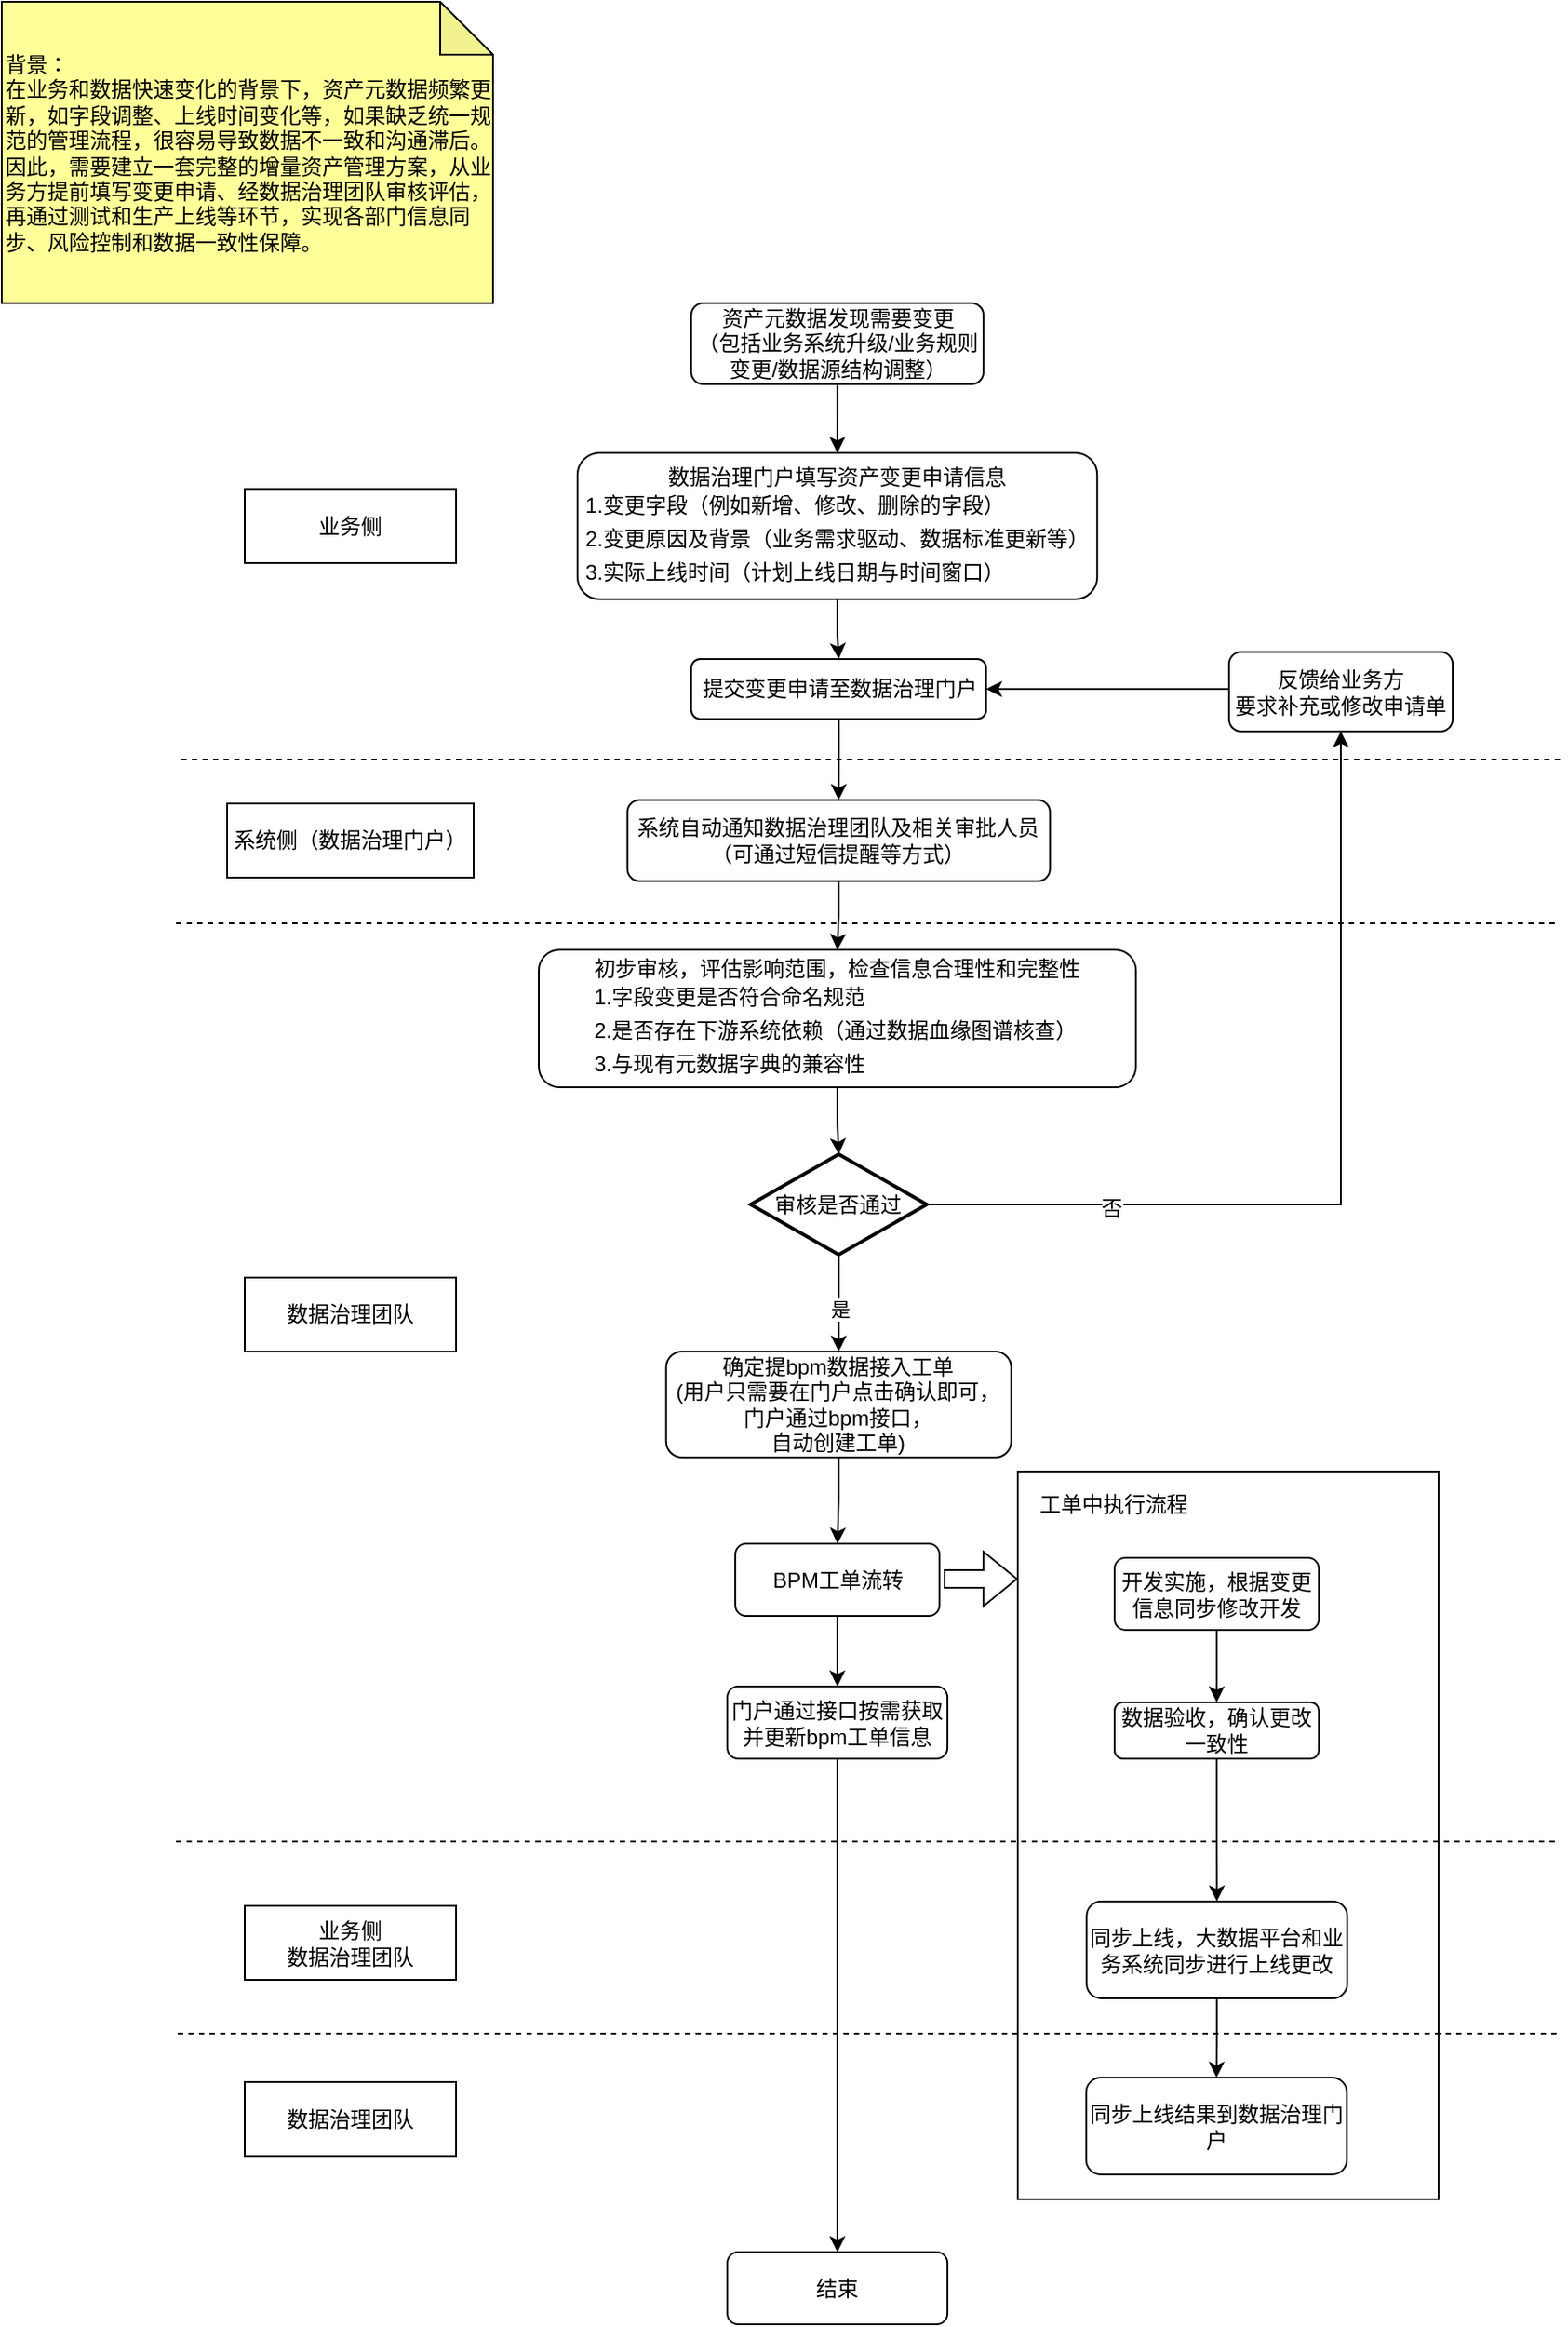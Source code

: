 <mxfile version="26.2.13">
  <diagram id="C5RBs43oDa-KdzZeNtuy" name="Page-1">
    <mxGraphModel dx="788" dy="425" grid="0" gridSize="10" guides="1" tooltips="1" connect="1" arrows="1" fold="1" page="1" pageScale="1" pageWidth="2339" pageHeight="3300" math="0" shadow="0">
      <root>
        <mxCell id="WIyWlLk6GJQsqaUBKTNV-0" />
        <mxCell id="WIyWlLk6GJQsqaUBKTNV-1" parent="WIyWlLk6GJQsqaUBKTNV-0" />
        <mxCell id="uE6GlCdrY6gSvJG15fpW-29" style="edgeStyle=orthogonalEdgeStyle;rounded=0;orthogonalLoop=1;jettySize=auto;html=1;fontFamily=Helvetica;fontSize=12;fontColor=default;" parent="WIyWlLk6GJQsqaUBKTNV-1" source="uE6GlCdrY6gSvJG15fpW-1" target="uE6GlCdrY6gSvJG15fpW-27" edge="1">
          <mxGeometry relative="1" as="geometry" />
        </mxCell>
        <mxCell id="uE6GlCdrY6gSvJG15fpW-1" value="&lt;font&gt;资产元数据发现需要变更&lt;/font&gt;&lt;div&gt;&lt;span&gt;&lt;font&gt;（包括&lt;span style=&quot;text-align: left;&quot;&gt;业务系统升级/业务规则变更/数据源结构调整&lt;/span&gt;）&lt;/font&gt;&lt;/span&gt;&lt;/div&gt;" style="rounded=1;whiteSpace=wrap;html=1;" parent="WIyWlLk6GJQsqaUBKTNV-1" vertex="1">
          <mxGeometry x="418.57" y="187" width="166" height="46" as="geometry" />
        </mxCell>
        <mxCell id="uE6GlCdrY6gSvJG15fpW-31" style="edgeStyle=orthogonalEdgeStyle;rounded=0;orthogonalLoop=1;jettySize=auto;html=1;fontFamily=Helvetica;fontSize=12;fontColor=default;" parent="WIyWlLk6GJQsqaUBKTNV-1" source="uE6GlCdrY6gSvJG15fpW-3" target="uE6GlCdrY6gSvJG15fpW-4" edge="1">
          <mxGeometry relative="1" as="geometry" />
        </mxCell>
        <mxCell id="uE6GlCdrY6gSvJG15fpW-3" value="提交变更申请至数据治理门户" style="rounded=1;whiteSpace=wrap;html=1;" parent="WIyWlLk6GJQsqaUBKTNV-1" vertex="1">
          <mxGeometry x="418.57" y="389" width="167.5" height="34" as="geometry" />
        </mxCell>
        <mxCell id="uE6GlCdrY6gSvJG15fpW-32" style="edgeStyle=orthogonalEdgeStyle;rounded=0;orthogonalLoop=1;jettySize=auto;html=1;fontFamily=Helvetica;fontSize=12;fontColor=default;" parent="WIyWlLk6GJQsqaUBKTNV-1" source="uE6GlCdrY6gSvJG15fpW-4" target="uE6GlCdrY6gSvJG15fpW-5" edge="1">
          <mxGeometry relative="1" as="geometry" />
        </mxCell>
        <mxCell id="uE6GlCdrY6gSvJG15fpW-4" value="系统自动通知数据治理团队及相关审批人员（可通过短信提醒等方式）" style="rounded=1;whiteSpace=wrap;html=1;" parent="WIyWlLk6GJQsqaUBKTNV-1" vertex="1">
          <mxGeometry x="382.32" y="469" width="240" height="46" as="geometry" />
        </mxCell>
        <mxCell id="uE6GlCdrY6gSvJG15fpW-33" style="edgeStyle=orthogonalEdgeStyle;rounded=0;orthogonalLoop=1;jettySize=auto;html=1;fontFamily=Helvetica;fontSize=12;fontColor=default;" parent="WIyWlLk6GJQsqaUBKTNV-1" source="uE6GlCdrY6gSvJG15fpW-5" target="uE6GlCdrY6gSvJG15fpW-8" edge="1">
          <mxGeometry relative="1" as="geometry" />
        </mxCell>
        <mxCell id="uE6GlCdrY6gSvJG15fpW-5" value="&lt;font face=&quot;Helvetica&quot; style=&quot;background-color: light-dark(#ffffff, var(--ge-dark-color, #121212));&quot;&gt;初步审核，评估影响范围，检查信息合理性和完整性&lt;/font&gt;&lt;div&gt;&lt;div style=&quot;line-height: 19px; white-space: pre;&quot;&gt;&lt;div style=&quot;text-align: left;&quot;&gt;&lt;font face=&quot;Helvetica&quot; style=&quot;background-color: light-dark(#ffffff, var(--ge-dark-color, #121212));&quot;&gt;1.字段变更是否符合命名规范&lt;/font&gt;&lt;/div&gt;&lt;div style=&quot;text-align: left;&quot;&gt;&lt;font face=&quot;Helvetica&quot; style=&quot;background-color: light-dark(#ffffff, var(--ge-dark-color, #121212));&quot;&gt;2.是否存在下游系统依赖（通过数据血缘图谱核查）&lt;/font&gt;&lt;/div&gt;&lt;div style=&quot;text-align: left;&quot;&gt;&lt;font face=&quot;Helvetica&quot; style=&quot;background-color: light-dark(#ffffff, var(--ge-dark-color, #121212));&quot;&gt;3.与现有元数据字典的兼容性&lt;/font&gt;&lt;/div&gt;&lt;/div&gt;&lt;/div&gt;" style="rounded=1;whiteSpace=wrap;html=1;" parent="WIyWlLk6GJQsqaUBKTNV-1" vertex="1">
          <mxGeometry x="332" y="554" width="339.13" height="78" as="geometry" />
        </mxCell>
        <mxCell id="uE6GlCdrY6gSvJG15fpW-34" style="edgeStyle=orthogonalEdgeStyle;rounded=0;orthogonalLoop=1;jettySize=auto;html=1;entryX=1;entryY=0.5;entryDx=0;entryDy=0;fontFamily=Helvetica;fontSize=12;fontColor=default;" parent="WIyWlLk6GJQsqaUBKTNV-1" source="uE6GlCdrY6gSvJG15fpW-6" target="uE6GlCdrY6gSvJG15fpW-3" edge="1">
          <mxGeometry relative="1" as="geometry">
            <Array as="points">
              <mxPoint x="780.57" y="406" />
            </Array>
          </mxGeometry>
        </mxCell>
        <mxCell id="uE6GlCdrY6gSvJG15fpW-6" value="反馈给业务方&lt;div&gt;要求补充或修改申请单&lt;/div&gt;" style="rounded=1;whiteSpace=wrap;html=1;" parent="WIyWlLk6GJQsqaUBKTNV-1" vertex="1">
          <mxGeometry x="724.0" y="385" width="127" height="45" as="geometry" />
        </mxCell>
        <mxCell id="uE6GlCdrY6gSvJG15fpW-17" style="edgeStyle=orthogonalEdgeStyle;rounded=0;orthogonalLoop=1;jettySize=auto;html=1;fontFamily=Helvetica;fontSize=12;fontColor=default;" parent="WIyWlLk6GJQsqaUBKTNV-1" source="uE6GlCdrY6gSvJG15fpW-8" target="uE6GlCdrY6gSvJG15fpW-6" edge="1">
          <mxGeometry relative="1" as="geometry" />
        </mxCell>
        <mxCell id="uE6GlCdrY6gSvJG15fpW-44" value="否" style="edgeLabel;html=1;align=center;verticalAlign=middle;resizable=0;points=[];rounded=1;strokeColor=default;fontFamily=Helvetica;fontSize=12;fontColor=default;fillColor=default;" parent="uE6GlCdrY6gSvJG15fpW-17" vertex="1" connectable="0">
          <mxGeometry x="-0.587" y="-2" relative="1" as="geometry">
            <mxPoint as="offset" />
          </mxGeometry>
        </mxCell>
        <mxCell id="4uLxvLajO2gioQ5FXERl-3" value="" style="edgeStyle=orthogonalEdgeStyle;rounded=0;orthogonalLoop=1;jettySize=auto;html=1;" edge="1" parent="WIyWlLk6GJQsqaUBKTNV-1" source="uE6GlCdrY6gSvJG15fpW-8" target="4uLxvLajO2gioQ5FXERl-0">
          <mxGeometry relative="1" as="geometry" />
        </mxCell>
        <mxCell id="4uLxvLajO2gioQ5FXERl-4" value="是" style="edgeLabel;html=1;align=center;verticalAlign=middle;resizable=0;points=[];" vertex="1" connectable="0" parent="4uLxvLajO2gioQ5FXERl-3">
          <mxGeometry x="0.103" relative="1" as="geometry">
            <mxPoint as="offset" />
          </mxGeometry>
        </mxCell>
        <mxCell id="uE6GlCdrY6gSvJG15fpW-8" value="审核是否通过" style="strokeWidth=2;html=1;shape=mxgraph.flowchart.decision;whiteSpace=wrap;rounded=1;strokeColor=default;align=center;verticalAlign=middle;fontFamily=Helvetica;fontSize=12;fontColor=default;fillColor=default;" parent="WIyWlLk6GJQsqaUBKTNV-1" vertex="1">
          <mxGeometry x="452.32" y="670" width="100" height="57" as="geometry" />
        </mxCell>
        <mxCell id="4uLxvLajO2gioQ5FXERl-9" value="" style="edgeStyle=orthogonalEdgeStyle;rounded=0;orthogonalLoop=1;jettySize=auto;html=1;" edge="1" parent="WIyWlLk6GJQsqaUBKTNV-1" source="uE6GlCdrY6gSvJG15fpW-10" target="uE6GlCdrY6gSvJG15fpW-11">
          <mxGeometry relative="1" as="geometry" />
        </mxCell>
        <mxCell id="uE6GlCdrY6gSvJG15fpW-10" value="开发实施，根据变更信息同步修改开发" style="rounded=1;whiteSpace=wrap;html=1;" parent="WIyWlLk6GJQsqaUBKTNV-1" vertex="1">
          <mxGeometry x="659" y="899" width="116" height="41" as="geometry" />
        </mxCell>
        <mxCell id="4uLxvLajO2gioQ5FXERl-10" value="" style="edgeStyle=orthogonalEdgeStyle;rounded=0;orthogonalLoop=1;jettySize=auto;html=1;" edge="1" parent="WIyWlLk6GJQsqaUBKTNV-1" source="uE6GlCdrY6gSvJG15fpW-11" target="uE6GlCdrY6gSvJG15fpW-12">
          <mxGeometry relative="1" as="geometry" />
        </mxCell>
        <mxCell id="uE6GlCdrY6gSvJG15fpW-11" value="数据验收，确认更改一致性" style="rounded=1;whiteSpace=wrap;html=1;" parent="WIyWlLk6GJQsqaUBKTNV-1" vertex="1">
          <mxGeometry x="659" y="981" width="116" height="32" as="geometry" />
        </mxCell>
        <mxCell id="uE6GlCdrY6gSvJG15fpW-48" value="" style="edgeStyle=orthogonalEdgeStyle;rounded=0;orthogonalLoop=1;jettySize=auto;html=1;fontFamily=Helvetica;fontSize=12;fontColor=default;" parent="WIyWlLk6GJQsqaUBKTNV-1" source="uE6GlCdrY6gSvJG15fpW-12" target="uE6GlCdrY6gSvJG15fpW-47" edge="1">
          <mxGeometry relative="1" as="geometry" />
        </mxCell>
        <mxCell id="uE6GlCdrY6gSvJG15fpW-12" value="同步上线，大数据平台和业务系统同步进行上线更改" style="rounded=1;whiteSpace=wrap;html=1;" parent="WIyWlLk6GJQsqaUBKTNV-1" vertex="1">
          <mxGeometry x="643.13" y="1094" width="148" height="55" as="geometry" />
        </mxCell>
        <mxCell id="uE6GlCdrY6gSvJG15fpW-30" style="edgeStyle=orthogonalEdgeStyle;rounded=0;orthogonalLoop=1;jettySize=auto;html=1;fontFamily=Helvetica;fontSize=12;fontColor=default;" parent="WIyWlLk6GJQsqaUBKTNV-1" source="uE6GlCdrY6gSvJG15fpW-27" target="uE6GlCdrY6gSvJG15fpW-3" edge="1">
          <mxGeometry relative="1" as="geometry" />
        </mxCell>
        <mxCell id="uE6GlCdrY6gSvJG15fpW-27" value="&lt;span style=&quot;text-align: left; background-color: rgb(255, 255, 255);&quot;&gt;数据治理门户填写资产变更申请信息&lt;/span&gt;&lt;div style=&quot;text-align: left;&quot;&gt;&lt;div style=&quot;line-height: 19px; white-space: pre;&quot;&gt;&lt;div&gt;&lt;span style=&quot;background-color: rgb(255, 255, 255);&quot;&gt;1.变更字段（例如新增、修改、删除的字段）&lt;/span&gt;&lt;/div&gt;&lt;div&gt;&lt;span style=&quot;background-color: rgb(255, 255, 255);&quot;&gt;2.变更原因及背景（业务需求驱动、数据标准更新等）&lt;/span&gt;&lt;/div&gt;&lt;div&gt;&lt;span style=&quot;background-color: rgb(255, 255, 255);&quot;&gt;3.实际上线时间（计划上线日期与时间窗口）&lt;/span&gt;&lt;/div&gt;&lt;/div&gt;&lt;/div&gt;" style="rounded=1;whiteSpace=wrap;html=1;strokeColor=default;align=center;verticalAlign=middle;fontFamily=Helvetica;fontSize=12;fontColor=default;fillColor=default;" parent="WIyWlLk6GJQsqaUBKTNV-1" vertex="1">
          <mxGeometry x="354" y="272" width="295.13" height="83" as="geometry" />
        </mxCell>
        <mxCell id="uE6GlCdrY6gSvJG15fpW-36" value="背景：&lt;div&gt;在业务和数据快速变化的背景下，资产元数据频繁更新，如字段调整、上线时间变化等，如果缺乏统一规范的管理流程，很容易导致数据不一致和沟通滞后。因此，需要建立一套完整的增量资产管理方案，从业务方提前填写变更申请、经数据治理团队审核评估，再通过测试和生产上线等环节，实现各部门信息同步、风险控制和数据一致性保障。&lt;/div&gt;" style="shape=note;whiteSpace=wrap;html=1;backgroundOutline=1;darkOpacity=0.05;rounded=1;strokeColor=default;align=left;verticalAlign=middle;fontFamily=Helvetica;fontSize=12;fontColor=default;fillColor=#FFFF99;" parent="WIyWlLk6GJQsqaUBKTNV-1" vertex="1">
          <mxGeometry x="27" y="16" width="279" height="171" as="geometry" />
        </mxCell>
        <mxCell id="uE6GlCdrY6gSvJG15fpW-38" value="业务侧" style="rounded=0;whiteSpace=wrap;html=1;strokeColor=default;align=center;verticalAlign=middle;fontFamily=Helvetica;fontSize=12;fontColor=default;fillColor=default;" parent="WIyWlLk6GJQsqaUBKTNV-1" vertex="1">
          <mxGeometry x="165" y="292.5" width="120" height="42" as="geometry" />
        </mxCell>
        <mxCell id="uE6GlCdrY6gSvJG15fpW-41" value="系统侧（数据治理门户）" style="rounded=0;whiteSpace=wrap;html=1;strokeColor=default;align=center;verticalAlign=middle;fontFamily=Helvetica;fontSize=12;fontColor=default;fillColor=default;" parent="WIyWlLk6GJQsqaUBKTNV-1" vertex="1">
          <mxGeometry x="155" y="471" width="140" height="42" as="geometry" />
        </mxCell>
        <mxCell id="uE6GlCdrY6gSvJG15fpW-42" value="数据治理团队" style="rounded=0;whiteSpace=wrap;html=1;strokeColor=default;align=center;verticalAlign=middle;fontFamily=Helvetica;fontSize=12;fontColor=default;fillColor=default;" parent="WIyWlLk6GJQsqaUBKTNV-1" vertex="1">
          <mxGeometry x="165" y="740" width="120" height="42" as="geometry" />
        </mxCell>
        <mxCell id="uE6GlCdrY6gSvJG15fpW-46" value="业务侧&lt;div&gt;数据治理团队&lt;/div&gt;" style="rounded=0;whiteSpace=wrap;html=1;strokeColor=default;align=center;verticalAlign=middle;fontFamily=Helvetica;fontSize=12;fontColor=default;fillColor=default;" parent="WIyWlLk6GJQsqaUBKTNV-1" vertex="1">
          <mxGeometry x="165" y="1096.5" width="120" height="42" as="geometry" />
        </mxCell>
        <mxCell id="uE6GlCdrY6gSvJG15fpW-47" value="同步上线结果到数据治理门户" style="rounded=1;whiteSpace=wrap;html=1;" parent="WIyWlLk6GJQsqaUBKTNV-1" vertex="1">
          <mxGeometry x="642.88" y="1194" width="148" height="55" as="geometry" />
        </mxCell>
        <mxCell id="uE6GlCdrY6gSvJG15fpW-49" value="数据治理团队" style="rounded=0;whiteSpace=wrap;html=1;strokeColor=default;align=center;verticalAlign=middle;fontFamily=Helvetica;fontSize=12;fontColor=default;fillColor=default;" parent="WIyWlLk6GJQsqaUBKTNV-1" vertex="1">
          <mxGeometry x="165" y="1196.5" width="120" height="42" as="geometry" />
        </mxCell>
        <mxCell id="uE6GlCdrY6gSvJG15fpW-50" value="" style="endArrow=none;dashed=1;html=1;rounded=0;fontFamily=Helvetica;fontSize=12;fontColor=default;" parent="WIyWlLk6GJQsqaUBKTNV-1" edge="1">
          <mxGeometry width="50" height="50" relative="1" as="geometry">
            <mxPoint x="129" y="446" as="sourcePoint" />
            <mxPoint x="914" y="446" as="targetPoint" />
          </mxGeometry>
        </mxCell>
        <mxCell id="uE6GlCdrY6gSvJG15fpW-51" value="" style="endArrow=none;dashed=1;html=1;rounded=0;fontFamily=Helvetica;fontSize=12;fontColor=default;" parent="WIyWlLk6GJQsqaUBKTNV-1" edge="1">
          <mxGeometry width="50" height="50" relative="1" as="geometry">
            <mxPoint x="126" y="539" as="sourcePoint" />
            <mxPoint x="911" y="539" as="targetPoint" />
          </mxGeometry>
        </mxCell>
        <mxCell id="uE6GlCdrY6gSvJG15fpW-52" value="" style="endArrow=none;dashed=1;html=1;rounded=0;fontFamily=Helvetica;fontSize=12;fontColor=default;" parent="WIyWlLk6GJQsqaUBKTNV-1" edge="1">
          <mxGeometry width="50" height="50" relative="1" as="geometry">
            <mxPoint x="126" y="1060" as="sourcePoint" />
            <mxPoint x="911" y="1060" as="targetPoint" />
          </mxGeometry>
        </mxCell>
        <mxCell id="uE6GlCdrY6gSvJG15fpW-53" value="" style="endArrow=none;dashed=1;html=1;rounded=0;fontFamily=Helvetica;fontSize=12;fontColor=default;" parent="WIyWlLk6GJQsqaUBKTNV-1" edge="1">
          <mxGeometry width="50" height="50" relative="1" as="geometry">
            <mxPoint x="127" y="1169" as="sourcePoint" />
            <mxPoint x="912" y="1169" as="targetPoint" />
          </mxGeometry>
        </mxCell>
        <mxCell id="4uLxvLajO2gioQ5FXERl-5" value="" style="edgeStyle=orthogonalEdgeStyle;rounded=0;orthogonalLoop=1;jettySize=auto;html=1;" edge="1" parent="WIyWlLk6GJQsqaUBKTNV-1" source="4uLxvLajO2gioQ5FXERl-0" target="4uLxvLajO2gioQ5FXERl-1">
          <mxGeometry relative="1" as="geometry" />
        </mxCell>
        <mxCell id="4uLxvLajO2gioQ5FXERl-0" value="&lt;div&gt;确定提bpm数据接入工单&lt;/div&gt;&lt;div&gt;(用户只需要在门户点击确认即可，门户通过bpm接口，&lt;/div&gt;&lt;div&gt;自动创建工单)&lt;/div&gt;" style="rounded=1;whiteSpace=wrap;html=1;" vertex="1" parent="WIyWlLk6GJQsqaUBKTNV-1">
          <mxGeometry x="404.32" y="782" width="196" height="60" as="geometry" />
        </mxCell>
        <mxCell id="4uLxvLajO2gioQ5FXERl-6" value="" style="edgeStyle=orthogonalEdgeStyle;rounded=0;orthogonalLoop=1;jettySize=auto;html=1;" edge="1" parent="WIyWlLk6GJQsqaUBKTNV-1" source="4uLxvLajO2gioQ5FXERl-1" target="4uLxvLajO2gioQ5FXERl-2">
          <mxGeometry relative="1" as="geometry" />
        </mxCell>
        <mxCell id="4uLxvLajO2gioQ5FXERl-1" value="BPM工单流转" style="rounded=1;whiteSpace=wrap;html=1;" vertex="1" parent="WIyWlLk6GJQsqaUBKTNV-1">
          <mxGeometry x="443.57" y="891" width="116" height="41" as="geometry" />
        </mxCell>
        <mxCell id="4uLxvLajO2gioQ5FXERl-8" style="edgeStyle=orthogonalEdgeStyle;rounded=0;orthogonalLoop=1;jettySize=auto;html=1;" edge="1" parent="WIyWlLk6GJQsqaUBKTNV-1" source="4uLxvLajO2gioQ5FXERl-2" target="4uLxvLajO2gioQ5FXERl-7">
          <mxGeometry relative="1" as="geometry" />
        </mxCell>
        <mxCell id="4uLxvLajO2gioQ5FXERl-2" value="门户通过接口按需获取并更新bpm工单信息" style="rounded=1;whiteSpace=wrap;html=1;" vertex="1" parent="WIyWlLk6GJQsqaUBKTNV-1">
          <mxGeometry x="439.07" y="972" width="125" height="41" as="geometry" />
        </mxCell>
        <mxCell id="4uLxvLajO2gioQ5FXERl-7" value="结束" style="rounded=1;whiteSpace=wrap;html=1;" vertex="1" parent="WIyWlLk6GJQsqaUBKTNV-1">
          <mxGeometry x="439.07" y="1293" width="125" height="41" as="geometry" />
        </mxCell>
        <mxCell id="4uLxvLajO2gioQ5FXERl-11" value="" style="rounded=0;whiteSpace=wrap;html=1;fillColor=none;" vertex="1" parent="WIyWlLk6GJQsqaUBKTNV-1">
          <mxGeometry x="604" y="850" width="239" height="413" as="geometry" />
        </mxCell>
        <mxCell id="4uLxvLajO2gioQ5FXERl-13" value="工单中执行流程" style="text;html=1;align=center;verticalAlign=middle;resizable=0;points=[];autosize=1;strokeColor=none;fillColor=none;" vertex="1" parent="WIyWlLk6GJQsqaUBKTNV-1">
          <mxGeometry x="607" y="856" width="102" height="26" as="geometry" />
        </mxCell>
        <mxCell id="4uLxvLajO2gioQ5FXERl-14" value="" style="shape=flexArrow;endArrow=classic;html=1;rounded=0;" edge="1" parent="WIyWlLk6GJQsqaUBKTNV-1">
          <mxGeometry width="50" height="50" relative="1" as="geometry">
            <mxPoint x="562" y="911" as="sourcePoint" />
            <mxPoint x="604" y="911" as="targetPoint" />
          </mxGeometry>
        </mxCell>
      </root>
    </mxGraphModel>
  </diagram>
</mxfile>
